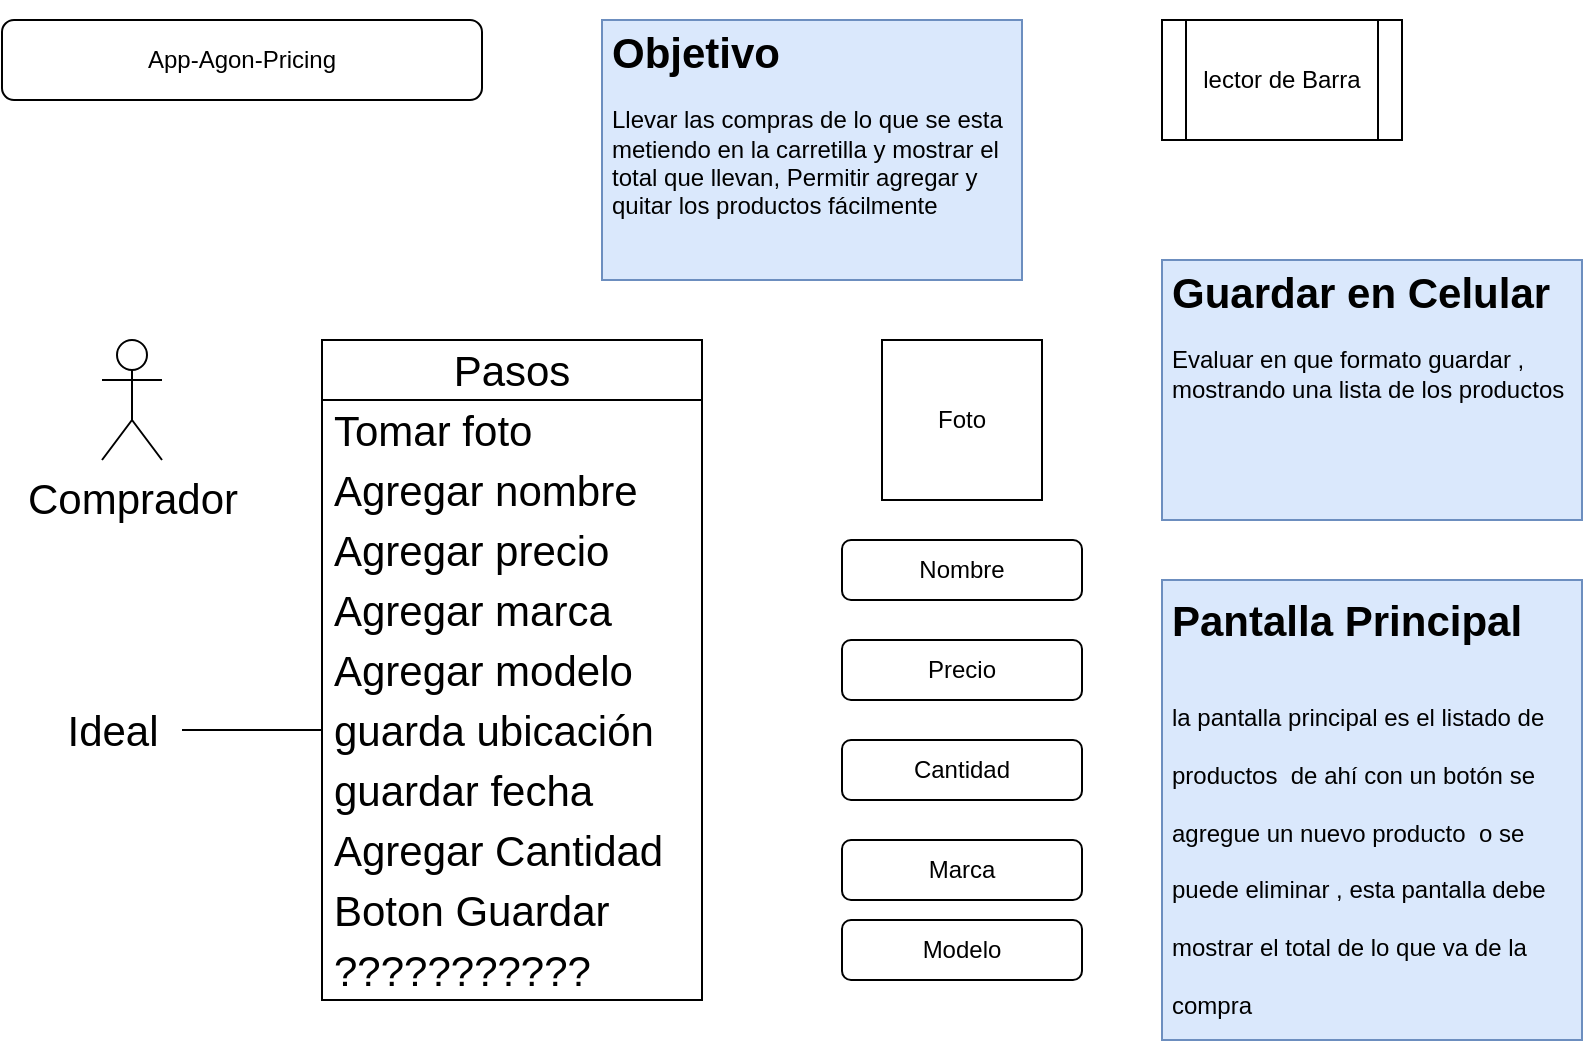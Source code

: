 <mxfile version="20.8.23" type="github">
  <diagram name="Sign-In" id="28IcPyXgxzq-d_N8p8l8">
    <mxGraphModel dx="1050" dy="596" grid="1" gridSize="10" guides="1" tooltips="1" connect="1" arrows="1" fold="1" page="1" pageScale="1" pageWidth="827" pageHeight="1169" math="0" shadow="0">
      <root>
        <mxCell id="0" />
        <mxCell id="1" parent="0" />
        <mxCell id="jMX7s3XILgjOZyGw7wOd-1" value="Foto" style="whiteSpace=wrap;html=1;aspect=fixed;" vertex="1" parent="1">
          <mxGeometry x="460" y="200" width="80" height="80" as="geometry" />
        </mxCell>
        <mxCell id="jMX7s3XILgjOZyGw7wOd-2" value="lector de Barra" style="shape=process;whiteSpace=wrap;html=1;backgroundOutline=1;" vertex="1" parent="1">
          <mxGeometry x="600" y="40" width="120" height="60" as="geometry" />
        </mxCell>
        <mxCell id="jMX7s3XILgjOZyGw7wOd-3" value="Nombre" style="rounded=1;whiteSpace=wrap;html=1;" vertex="1" parent="1">
          <mxGeometry x="440" y="300" width="120" height="30" as="geometry" />
        </mxCell>
        <mxCell id="jMX7s3XILgjOZyGw7wOd-4" value="Precio" style="rounded=1;whiteSpace=wrap;html=1;" vertex="1" parent="1">
          <mxGeometry x="440" y="350" width="120" height="30" as="geometry" />
        </mxCell>
        <mxCell id="jMX7s3XILgjOZyGw7wOd-5" value="App-Agon-Pricing" style="rounded=1;whiteSpace=wrap;html=1;" vertex="1" parent="1">
          <mxGeometry x="20" y="40" width="240" height="40" as="geometry" />
        </mxCell>
        <mxCell id="jMX7s3XILgjOZyGw7wOd-6" value="&lt;h1 style=&quot;font-size: 21px;&quot;&gt;Objetivo&lt;/h1&gt;&lt;p&gt;Llevar las compras de lo que se esta metiendo en la carretilla y mostrar el total que llevan, Permitir agregar y quitar los productos fácilmente&lt;/p&gt;" style="text;html=1;strokeColor=#6c8ebf;fillColor=#dae8fc;spacing=5;spacingTop=-20;whiteSpace=wrap;overflow=hidden;rounded=0;" vertex="1" parent="1">
          <mxGeometry x="320" y="40" width="210" height="130" as="geometry" />
        </mxCell>
        <mxCell id="jMX7s3XILgjOZyGw7wOd-7" value="Comprador" style="shape=umlActor;verticalLabelPosition=bottom;verticalAlign=top;html=1;outlineConnect=0;fontSize=21;" vertex="1" parent="1">
          <mxGeometry x="70" y="200" width="30" height="60" as="geometry" />
        </mxCell>
        <mxCell id="jMX7s3XILgjOZyGw7wOd-8" value="Pasos" style="swimlane;fontStyle=0;childLayout=stackLayout;horizontal=1;startSize=30;horizontalStack=0;resizeParent=1;resizeParentMax=0;resizeLast=0;collapsible=1;marginBottom=0;whiteSpace=wrap;html=1;fontSize=21;" vertex="1" parent="1">
          <mxGeometry x="180" y="200" width="190" height="330" as="geometry" />
        </mxCell>
        <mxCell id="jMX7s3XILgjOZyGw7wOd-9" value="Tomar foto&amp;nbsp;" style="text;strokeColor=none;fillColor=none;align=left;verticalAlign=middle;spacingLeft=4;spacingRight=4;overflow=hidden;points=[[0,0.5],[1,0.5]];portConstraint=eastwest;rotatable=0;whiteSpace=wrap;html=1;fontSize=21;" vertex="1" parent="jMX7s3XILgjOZyGw7wOd-8">
          <mxGeometry y="30" width="190" height="30" as="geometry" />
        </mxCell>
        <mxCell id="jMX7s3XILgjOZyGw7wOd-10" value="Agregar nombre" style="text;strokeColor=none;fillColor=none;align=left;verticalAlign=middle;spacingLeft=4;spacingRight=4;overflow=hidden;points=[[0,0.5],[1,0.5]];portConstraint=eastwest;rotatable=0;whiteSpace=wrap;html=1;fontSize=21;" vertex="1" parent="jMX7s3XILgjOZyGw7wOd-8">
          <mxGeometry y="60" width="190" height="30" as="geometry" />
        </mxCell>
        <mxCell id="jMX7s3XILgjOZyGw7wOd-11" value="Agregar precio" style="text;strokeColor=none;fillColor=none;align=left;verticalAlign=middle;spacingLeft=4;spacingRight=4;overflow=hidden;points=[[0,0.5],[1,0.5]];portConstraint=eastwest;rotatable=0;whiteSpace=wrap;html=1;fontSize=21;" vertex="1" parent="jMX7s3XILgjOZyGw7wOd-8">
          <mxGeometry y="90" width="190" height="30" as="geometry" />
        </mxCell>
        <mxCell id="jMX7s3XILgjOZyGw7wOd-12" value="Agregar marca" style="text;strokeColor=none;fillColor=none;align=left;verticalAlign=middle;spacingLeft=4;spacingRight=4;overflow=hidden;points=[[0,0.5],[1,0.5]];portConstraint=eastwest;rotatable=0;whiteSpace=wrap;html=1;fontSize=21;" vertex="1" parent="jMX7s3XILgjOZyGw7wOd-8">
          <mxGeometry y="120" width="190" height="30" as="geometry" />
        </mxCell>
        <mxCell id="jMX7s3XILgjOZyGw7wOd-13" value="Agregar modelo" style="text;strokeColor=none;fillColor=none;align=left;verticalAlign=middle;spacingLeft=4;spacingRight=4;overflow=hidden;points=[[0,0.5],[1,0.5]];portConstraint=eastwest;rotatable=0;whiteSpace=wrap;html=1;fontSize=21;" vertex="1" parent="jMX7s3XILgjOZyGw7wOd-8">
          <mxGeometry y="150" width="190" height="30" as="geometry" />
        </mxCell>
        <mxCell id="jMX7s3XILgjOZyGw7wOd-14" value="guarda ubicación" style="text;strokeColor=none;fillColor=none;align=left;verticalAlign=middle;spacingLeft=4;spacingRight=4;overflow=hidden;points=[[0,0.5],[1,0.5]];portConstraint=eastwest;rotatable=0;whiteSpace=wrap;html=1;fontSize=21;" vertex="1" parent="jMX7s3XILgjOZyGw7wOd-8">
          <mxGeometry y="180" width="190" height="30" as="geometry" />
        </mxCell>
        <mxCell id="jMX7s3XILgjOZyGw7wOd-15" value="guardar fecha" style="text;strokeColor=none;fillColor=none;align=left;verticalAlign=middle;spacingLeft=4;spacingRight=4;overflow=hidden;points=[[0,0.5],[1,0.5]];portConstraint=eastwest;rotatable=0;whiteSpace=wrap;html=1;fontSize=21;" vertex="1" parent="jMX7s3XILgjOZyGw7wOd-8">
          <mxGeometry y="210" width="190" height="30" as="geometry" />
        </mxCell>
        <mxCell id="jMX7s3XILgjOZyGw7wOd-16" value="Agregar Cantidad" style="text;strokeColor=none;fillColor=none;align=left;verticalAlign=middle;spacingLeft=4;spacingRight=4;overflow=hidden;points=[[0,0.5],[1,0.5]];portConstraint=eastwest;rotatable=0;whiteSpace=wrap;html=1;fontSize=21;" vertex="1" parent="jMX7s3XILgjOZyGw7wOd-8">
          <mxGeometry y="240" width="190" height="30" as="geometry" />
        </mxCell>
        <mxCell id="jMX7s3XILgjOZyGw7wOd-17" value="Boton Guardar" style="text;strokeColor=none;fillColor=none;align=left;verticalAlign=middle;spacingLeft=4;spacingRight=4;overflow=hidden;points=[[0,0.5],[1,0.5]];portConstraint=eastwest;rotatable=0;whiteSpace=wrap;html=1;fontSize=21;" vertex="1" parent="jMX7s3XILgjOZyGw7wOd-8">
          <mxGeometry y="270" width="190" height="30" as="geometry" />
        </mxCell>
        <mxCell id="jMX7s3XILgjOZyGw7wOd-18" value="???????????" style="text;strokeColor=none;fillColor=none;align=left;verticalAlign=middle;spacingLeft=4;spacingRight=4;overflow=hidden;points=[[0,0.5],[1,0.5]];portConstraint=eastwest;rotatable=0;whiteSpace=wrap;html=1;fontSize=21;" vertex="1" parent="jMX7s3XILgjOZyGw7wOd-8">
          <mxGeometry y="300" width="190" height="30" as="geometry" />
        </mxCell>
        <mxCell id="jMX7s3XILgjOZyGw7wOd-19" value="Ideal" style="text;html=1;align=center;verticalAlign=middle;resizable=0;points=[];autosize=1;strokeColor=none;fillColor=none;fontSize=21;" vertex="1" parent="1">
          <mxGeometry x="40" y="375" width="70" height="40" as="geometry" />
        </mxCell>
        <mxCell id="jMX7s3XILgjOZyGw7wOd-20" value="" style="endArrow=none;html=1;rounded=0;fontSize=21;exitX=0;exitY=0.5;exitDx=0;exitDy=0;" edge="1" parent="1" source="jMX7s3XILgjOZyGw7wOd-14" target="jMX7s3XILgjOZyGw7wOd-19">
          <mxGeometry width="50" height="50" relative="1" as="geometry">
            <mxPoint x="330" y="370" as="sourcePoint" />
            <mxPoint x="380" y="320" as="targetPoint" />
          </mxGeometry>
        </mxCell>
        <mxCell id="jMX7s3XILgjOZyGw7wOd-21" value="&lt;h1 style=&quot;font-size: 21px;&quot;&gt;Guardar en Celular&lt;/h1&gt;&lt;p&gt;Evaluar en que formato guardar , mostrando una lista de los productos&lt;/p&gt;" style="text;html=1;strokeColor=#6c8ebf;fillColor=#dae8fc;spacing=5;spacingTop=-20;whiteSpace=wrap;overflow=hidden;rounded=0;" vertex="1" parent="1">
          <mxGeometry x="600" y="160" width="210" height="130" as="geometry" />
        </mxCell>
        <mxCell id="jMX7s3XILgjOZyGw7wOd-22" value="Marca" style="rounded=1;whiteSpace=wrap;html=1;" vertex="1" parent="1">
          <mxGeometry x="440" y="450" width="120" height="30" as="geometry" />
        </mxCell>
        <mxCell id="jMX7s3XILgjOZyGw7wOd-23" value="Modelo" style="rounded=1;whiteSpace=wrap;html=1;" vertex="1" parent="1">
          <mxGeometry x="440" y="490" width="120" height="30" as="geometry" />
        </mxCell>
        <mxCell id="jMX7s3XILgjOZyGw7wOd-24" value="Cantidad" style="rounded=1;whiteSpace=wrap;html=1;" vertex="1" parent="1">
          <mxGeometry x="440" y="400" width="120" height="30" as="geometry" />
        </mxCell>
        <mxCell id="jMX7s3XILgjOZyGw7wOd-25" value="&lt;h1 style=&quot;&quot;&gt;&lt;span style=&quot;background-color: initial; font-size: 21px;&quot;&gt;Pantalla Principal&lt;/span&gt;&lt;/h1&gt;&lt;h1 style=&quot;&quot;&gt;&lt;span style=&quot;background-color: initial; font-size: 12px;&quot;&gt;&lt;span style=&quot;font-weight: normal;&quot;&gt;la pantalla principal es el listado de productos&amp;nbsp; de &lt;/span&gt;&lt;span style=&quot;font-weight: 400;&quot;&gt;ahí&lt;/span&gt;&lt;span style=&quot;font-weight: normal;&quot;&gt;&amp;nbsp;con un &lt;/span&gt;&lt;span style=&quot;font-weight: 400;&quot;&gt;botón&lt;/span&gt;&lt;span style=&quot;font-weight: normal;&quot;&gt;&amp;nbsp;se agregue un nuevo producto&amp;nbsp; o se puede eliminar , esta pantalla debe mostrar el total de lo que va de la compra&lt;/span&gt;&lt;/span&gt;&lt;br&gt;&lt;/h1&gt;" style="text;html=1;strokeColor=#6c8ebf;fillColor=#dae8fc;spacing=5;spacingTop=-20;whiteSpace=wrap;overflow=hidden;rounded=0;" vertex="1" parent="1">
          <mxGeometry x="600" y="320" width="210" height="230" as="geometry" />
        </mxCell>
      </root>
    </mxGraphModel>
  </diagram>
</mxfile>
